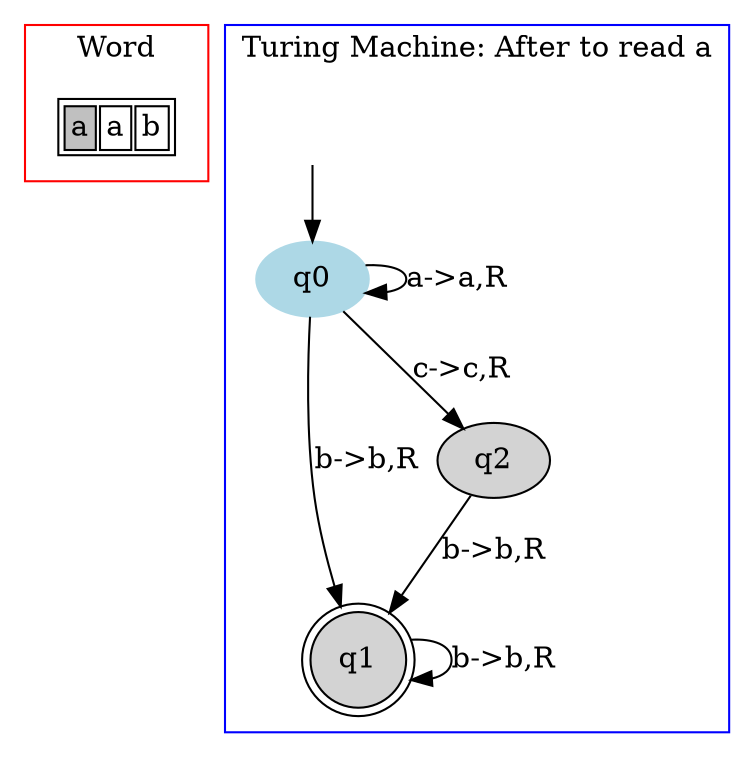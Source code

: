 digraph G {
	subgraph cluster_0 {
		node [shape=plaintext];

struct1 [label=<<TABLE>
<TR>
<TD BGCOLOR="gray"><FONT>a</FONT></TD>
<TD><FONT>a</FONT></TD>
<TD><FONT>b</FONT></TD>
</TR>
</TABLE>>];
label = "Word";
color=red;
}
	subgraph cluster_1 {
		node [style=filled];
		label = "Turing Machine: After to read a"
		color=blue;

		q0 [color="lightblue"];
		q1 [shape="doublecircle"];
		q2;
		q0->q0[label="a->a,R"];
		q0->q1[label="b->b,R"];
		q0->q2[label="c->c,R"];
		q1->q1[label="b->b,R"];
		q2->q1[label="b->b,R"];
x [color=white, label=""];		x->q0	}

}